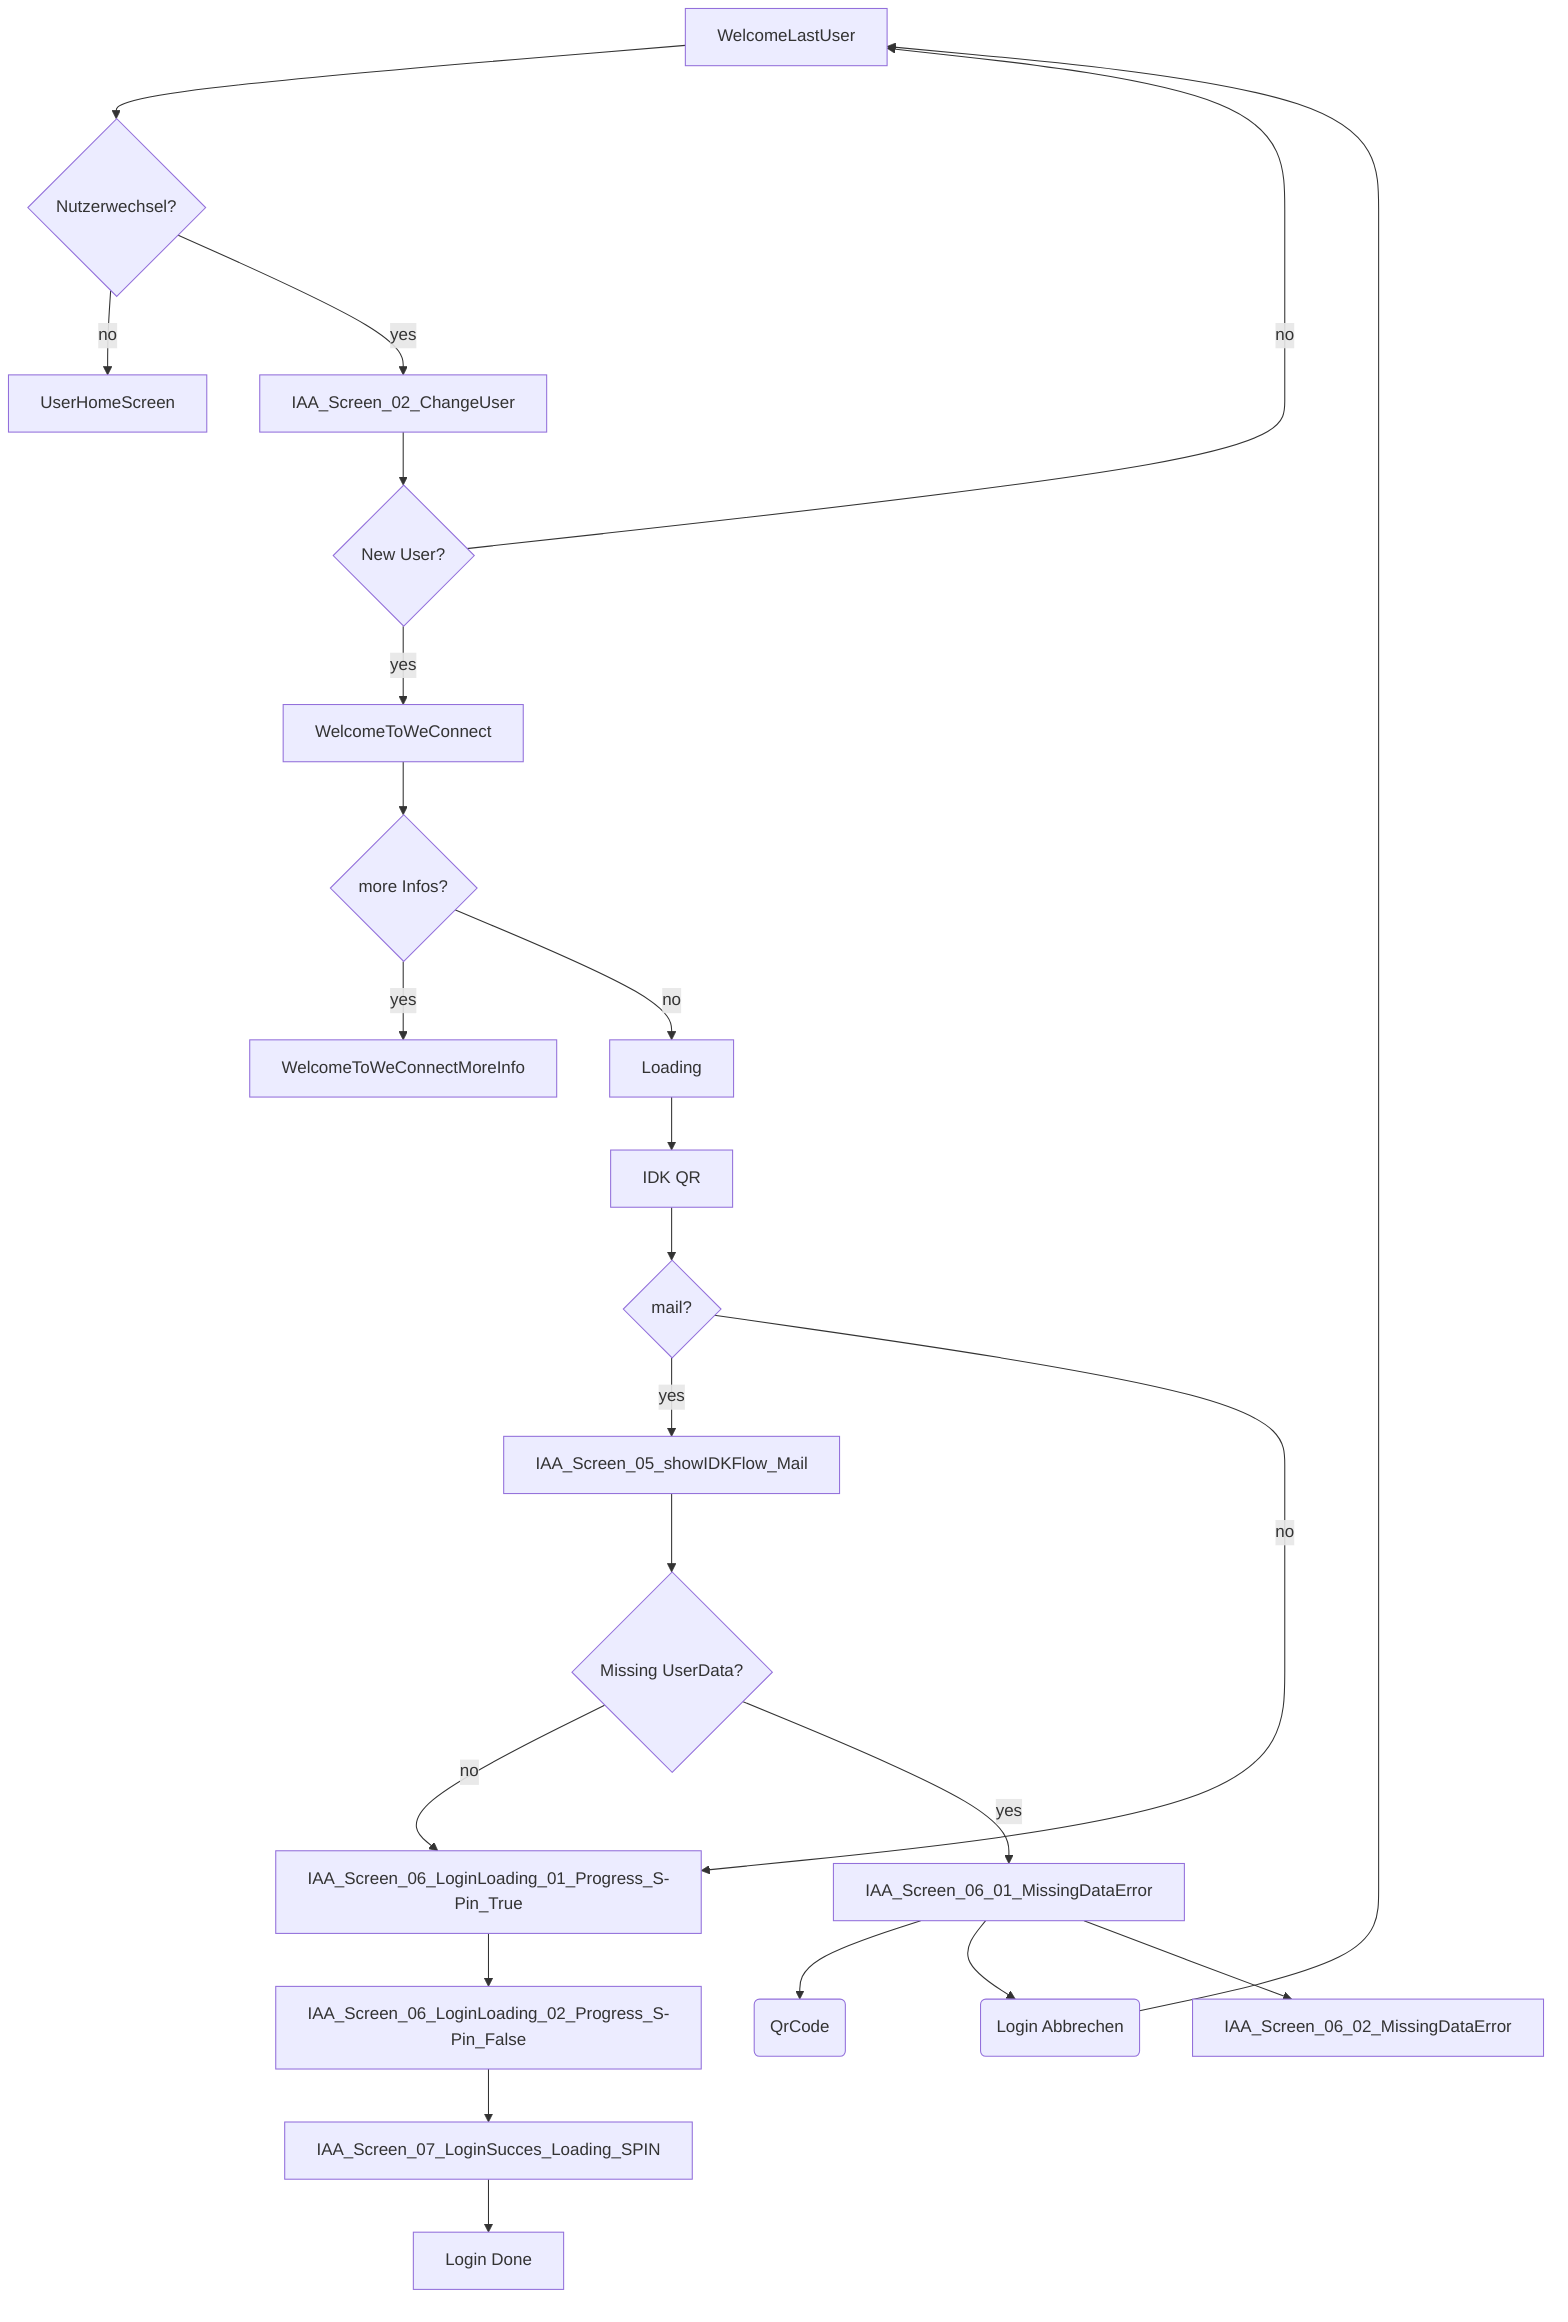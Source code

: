 graph TD

  IAA_Screen_01_WelcomeLastUser[WelcomeLastUser]-->d0{Nutzerwechsel?}
  d0 -->|no|UserHomeScreen
  d0 -->|yes|IAA_Screen_02_ChangeUser
  IAA_Screen_02_ChangeUser--> d1{New User?}
  d1 -->|no|IAA_Screen_01_WelcomeLastUser
  d1 -->|yes|IAA_Screen_03_01_WelcomeToWeConnect

  IAA_Screen_03_01_WelcomeToWeConnect[WelcomeToWeConnect]-->d3{more Infos?}
  d3 -->|yes|IAA_Screen_03_02_WelcomeToWeConnectMoreInfo[WelcomeToWeConnectMoreInfo]
  d3 -->|no|IAA_Screen_04_01_Loading
  IAA_Screen_04_01_Loading[Loading]-->IAA_Screen_05_showIDKFlow_QR
  IAA_Screen_05_showIDKFlow_QR[IDK QR]-->d5{mail?}
  d5 --> |yes|IAA_Screen_05_showIDKFlow_Mail
  IAA_Screen_05_showIDKFlow_Mail --> d6{Missing UserData?}
  d6 -->|no|IAA_Screen_06_LoginLoading_01_Progress_S-Pin_True
  d6 -->|yes|IAA_Screen_06_01_MissingDataError
  IAA_Screen_06_01_MissingDataError-->QrCode(QrCode)
  IAA_Screen_06_01_MissingDataError-->LoginAbbrechen(Login Abbrechen)
  IAA_Screen_06_01_MissingDataError-->IAA_Screen_06_02_MissingDataError

  LoginAbbrechen(Login Abbrechen)-->IAA_Screen_01_WelcomeLastUser

  d5 --> |no|IAA_Screen_06_LoginLoading_01_Progress_S-Pin_True

  IAA_Screen_06_LoginLoading_01_Progress_S-Pin_True-->IAA_Screen_06_LoginLoading_02_Progress_S-Pin_False
  IAA_Screen_06_LoginLoading_02_Progress_S-Pin_False --> IAA_Screen_07_LoginSucces_Loading_SPIN
  IAA_Screen_07_LoginSucces_Loading_SPIN -->IAA_Screen_08_LoginSucces_Loading_Done[Login Done]